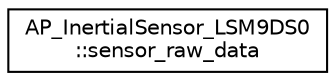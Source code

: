 digraph "Graphical Class Hierarchy"
{
 // INTERACTIVE_SVG=YES
  edge [fontname="Helvetica",fontsize="10",labelfontname="Helvetica",labelfontsize="10"];
  node [fontname="Helvetica",fontsize="10",shape=record];
  rankdir="LR";
  Node1 [label="AP_InertialSensor_LSM9DS0\l::sensor_raw_data",height=0.2,width=0.4,color="black", fillcolor="white", style="filled",URL="$structAP__InertialSensor__LSM9DS0_1_1sensor__raw__data.html"];
}
